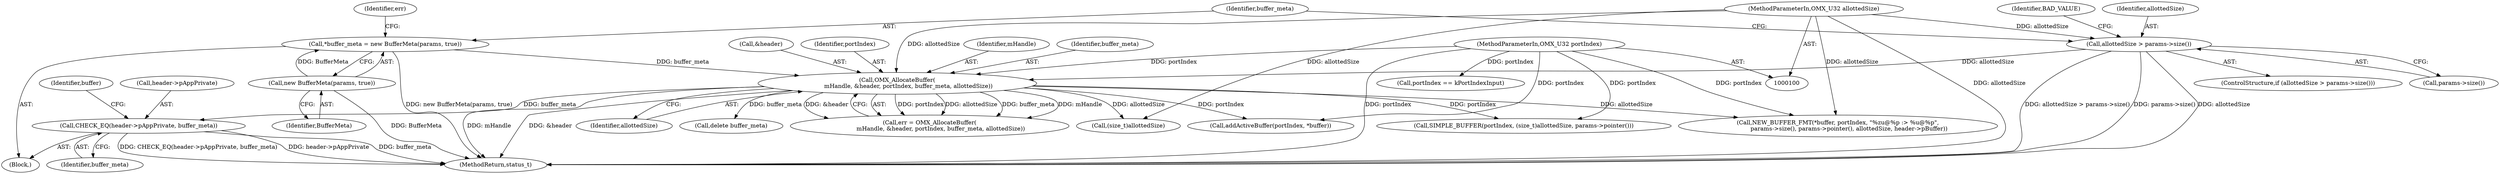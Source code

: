 digraph "1_Android_b351eabb428c7ca85a34513c64601f437923d576_3@pointer" {
"1000156" [label="(Call,CHECK_EQ(header->pAppPrivate, buffer_meta))"];
"1000123" [label="(Call,OMX_AllocateBuffer(\n            mHandle, &header, portIndex, buffer_meta, allottedSize))"];
"1000101" [label="(MethodParameterIn,OMX_U32 portIndex)"];
"1000115" [label="(Call,*buffer_meta = new BufferMeta(params, true))"];
"1000117" [label="(Call,new BufferMeta(params, true))"];
"1000108" [label="(Call,allottedSize > params->size())"];
"1000104" [label="(MethodParameterIn,OMX_U32 allottedSize)"];
"1000116" [label="(Identifier,buffer_meta)"];
"1000124" [label="(Identifier,mHandle)"];
"1000156" [label="(Call,CHECK_EQ(header->pAppPrivate, buffer_meta))"];
"1000128" [label="(Identifier,buffer_meta)"];
"1000184" [label="(Call,NEW_BUFFER_FMT(*buffer, portIndex, \"%zu@%p :> %u@%p\",\n            params->size(), params->pointer(), allottedSize, header->pBuffer))"];
"1000123" [label="(Call,OMX_AllocateBuffer(\n            mHandle, &header, portIndex, buffer_meta, allottedSize))"];
"1000118" [label="(Identifier,BufferMeta)"];
"1000125" [label="(Call,&header)"];
"1000166" [label="(Call,addActiveBuffer(portIndex, *buffer))"];
"1000115" [label="(Call,*buffer_meta = new BufferMeta(params, true))"];
"1000140" [label="(Call,(size_t)allottedSize)"];
"1000105" [label="(Block,)"];
"1000110" [label="(Call,params->size())"];
"1000129" [label="(Identifier,allottedSize)"];
"1000138" [label="(Call,SIMPLE_BUFFER(portIndex, (size_t)allottedSize, params->pointer()))"];
"1000157" [label="(Call,header->pAppPrivate)"];
"1000108" [label="(Call,allottedSize > params->size())"];
"1000127" [label="(Identifier,portIndex)"];
"1000197" [label="(MethodReturn,status_t)"];
"1000144" [label="(Call,delete buffer_meta)"];
"1000117" [label="(Call,new BufferMeta(params, true))"];
"1000176" [label="(Call,portIndex == kPortIndexInput)"];
"1000107" [label="(ControlStructure,if (allottedSize > params->size()))"];
"1000121" [label="(Call,err = OMX_AllocateBuffer(\n            mHandle, &header, portIndex, buffer_meta, allottedSize))"];
"1000101" [label="(MethodParameterIn,OMX_U32 portIndex)"];
"1000163" [label="(Identifier,buffer)"];
"1000113" [label="(Identifier,BAD_VALUE)"];
"1000109" [label="(Identifier,allottedSize)"];
"1000122" [label="(Identifier,err)"];
"1000160" [label="(Identifier,buffer_meta)"];
"1000104" [label="(MethodParameterIn,OMX_U32 allottedSize)"];
"1000156" -> "1000105"  [label="AST: "];
"1000156" -> "1000160"  [label="CFG: "];
"1000157" -> "1000156"  [label="AST: "];
"1000160" -> "1000156"  [label="AST: "];
"1000163" -> "1000156"  [label="CFG: "];
"1000156" -> "1000197"  [label="DDG: header->pAppPrivate"];
"1000156" -> "1000197"  [label="DDG: buffer_meta"];
"1000156" -> "1000197"  [label="DDG: CHECK_EQ(header->pAppPrivate, buffer_meta)"];
"1000123" -> "1000156"  [label="DDG: buffer_meta"];
"1000123" -> "1000121"  [label="AST: "];
"1000123" -> "1000129"  [label="CFG: "];
"1000124" -> "1000123"  [label="AST: "];
"1000125" -> "1000123"  [label="AST: "];
"1000127" -> "1000123"  [label="AST: "];
"1000128" -> "1000123"  [label="AST: "];
"1000129" -> "1000123"  [label="AST: "];
"1000121" -> "1000123"  [label="CFG: "];
"1000123" -> "1000197"  [label="DDG: &header"];
"1000123" -> "1000197"  [label="DDG: mHandle"];
"1000123" -> "1000121"  [label="DDG: portIndex"];
"1000123" -> "1000121"  [label="DDG: allottedSize"];
"1000123" -> "1000121"  [label="DDG: buffer_meta"];
"1000123" -> "1000121"  [label="DDG: mHandle"];
"1000123" -> "1000121"  [label="DDG: &header"];
"1000101" -> "1000123"  [label="DDG: portIndex"];
"1000115" -> "1000123"  [label="DDG: buffer_meta"];
"1000108" -> "1000123"  [label="DDG: allottedSize"];
"1000104" -> "1000123"  [label="DDG: allottedSize"];
"1000123" -> "1000138"  [label="DDG: portIndex"];
"1000123" -> "1000140"  [label="DDG: allottedSize"];
"1000123" -> "1000144"  [label="DDG: buffer_meta"];
"1000123" -> "1000166"  [label="DDG: portIndex"];
"1000123" -> "1000184"  [label="DDG: allottedSize"];
"1000101" -> "1000100"  [label="AST: "];
"1000101" -> "1000197"  [label="DDG: portIndex"];
"1000101" -> "1000138"  [label="DDG: portIndex"];
"1000101" -> "1000166"  [label="DDG: portIndex"];
"1000101" -> "1000176"  [label="DDG: portIndex"];
"1000101" -> "1000184"  [label="DDG: portIndex"];
"1000115" -> "1000105"  [label="AST: "];
"1000115" -> "1000117"  [label="CFG: "];
"1000116" -> "1000115"  [label="AST: "];
"1000117" -> "1000115"  [label="AST: "];
"1000122" -> "1000115"  [label="CFG: "];
"1000115" -> "1000197"  [label="DDG: new BufferMeta(params, true)"];
"1000117" -> "1000115"  [label="DDG: BufferMeta"];
"1000117" -> "1000118"  [label="CFG: "];
"1000118" -> "1000117"  [label="AST: "];
"1000117" -> "1000197"  [label="DDG: BufferMeta"];
"1000108" -> "1000107"  [label="AST: "];
"1000108" -> "1000110"  [label="CFG: "];
"1000109" -> "1000108"  [label="AST: "];
"1000110" -> "1000108"  [label="AST: "];
"1000113" -> "1000108"  [label="CFG: "];
"1000116" -> "1000108"  [label="CFG: "];
"1000108" -> "1000197"  [label="DDG: allottedSize > params->size()"];
"1000108" -> "1000197"  [label="DDG: params->size()"];
"1000108" -> "1000197"  [label="DDG: allottedSize"];
"1000104" -> "1000108"  [label="DDG: allottedSize"];
"1000104" -> "1000100"  [label="AST: "];
"1000104" -> "1000197"  [label="DDG: allottedSize"];
"1000104" -> "1000140"  [label="DDG: allottedSize"];
"1000104" -> "1000184"  [label="DDG: allottedSize"];
}
